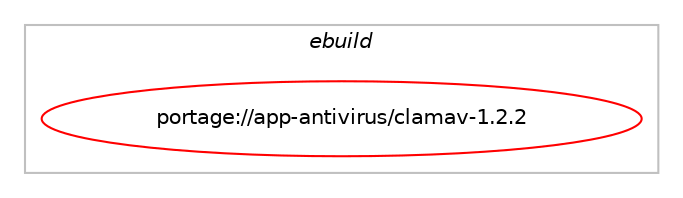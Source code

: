 digraph prolog {

# *************
# Graph options
# *************

newrank=true;
concentrate=true;
compound=true;
graph [rankdir=LR,fontname=Helvetica,fontsize=10,ranksep=1.5];#, ranksep=2.5, nodesep=0.2];
edge  [arrowhead=vee];
node  [fontname=Helvetica,fontsize=10];

# **********
# The ebuild
# **********

subgraph cluster_leftcol {
color=gray;
label=<<i>ebuild</i>>;
id [label="portage://app-antivirus/clamav-1.2.2", color=red, width=4, href="../app-antivirus/clamav-1.2.2.svg"];
}

# ****************
# The dependencies
# ****************

subgraph cluster_midcol {
color=gray;
label=<<i>dependencies</i>>;
subgraph cluster_compile {
fillcolor="#eeeeee";
style=filled;
label=<<i>compile</i>>;
# *** BEGIN UNKNOWN DEPENDENCY TYPE (TODO) ***
# id -> equal(use_conditional_group(negative,libclamav-only,portage://app-antivirus/clamav-1.2.2,[package_dependency(portage://app-antivirus/clamav-1.2.2,install,no,net-misc,curl,none,[,,],[],[])]))
# *** END UNKNOWN DEPENDENCY TYPE (TODO) ***

# *** BEGIN UNKNOWN DEPENDENCY TYPE (TODO) ***
# id -> equal(use_conditional_group(positive,clamapp,portage://app-antivirus/clamav-1.2.2,[package_dependency(portage://app-antivirus/clamav-1.2.2,install,no,sys-libs,ncurses,none,[,,],any_same_slot,[]),package_dependency(portage://app-antivirus/clamav-1.2.2,install,no,net-misc,curl,none,[,,],[],[])]))
# *** END UNKNOWN DEPENDENCY TYPE (TODO) ***

# *** BEGIN UNKNOWN DEPENDENCY TYPE (TODO) ***
# id -> equal(use_conditional_group(positive,elibc_musl,portage://app-antivirus/clamav-1.2.2,[package_dependency(portage://app-antivirus/clamav-1.2.2,install,no,sys-libs,fts-standalone,none,[,,],[],[])]))
# *** END UNKNOWN DEPENDENCY TYPE (TODO) ***

# *** BEGIN UNKNOWN DEPENDENCY TYPE (TODO) ***
# id -> equal(use_conditional_group(positive,jit,portage://app-antivirus/clamav-1.2.2,[package_dependency(portage://app-antivirus/clamav-1.2.2,install,no,sys-devel,llvm,smaller,[14,,,14],any_same_slot,[])]))
# *** END UNKNOWN DEPENDENCY TYPE (TODO) ***

# *** BEGIN UNKNOWN DEPENDENCY TYPE (TODO) ***
# id -> equal(use_conditional_group(positive,milter,portage://app-antivirus/clamav-1.2.2,[package_dependency(portage://app-antivirus/clamav-1.2.2,install,no,mail-filter,libmilter,none,[,,],any_same_slot,[])]))
# *** END UNKNOWN DEPENDENCY TYPE (TODO) ***

# *** BEGIN UNKNOWN DEPENDENCY TYPE (TODO) ***
# id -> equal(use_conditional_group(positive,rar,portage://app-antivirus/clamav-1.2.2,[package_dependency(portage://app-antivirus/clamav-1.2.2,install,no,app-arch,unrar,none,[,,],[],[])]))
# *** END UNKNOWN DEPENDENCY TYPE (TODO) ***

# *** BEGIN UNKNOWN DEPENDENCY TYPE (TODO) ***
# id -> equal(use_conditional_group(positive,system-mspack,portage://app-antivirus/clamav-1.2.2,[package_dependency(portage://app-antivirus/clamav-1.2.2,install,no,dev-libs,libmspack,none,[,,],[],[])]))
# *** END UNKNOWN DEPENDENCY TYPE (TODO) ***

# *** BEGIN UNKNOWN DEPENDENCY TYPE (TODO) ***
# id -> equal(use_conditional_group(positive,test,portage://app-antivirus/clamav-1.2.2,[package_dependency(portage://app-antivirus/clamav-1.2.2,install,no,dev-libs,check,none,[,,],[],[])]))
# *** END UNKNOWN DEPENDENCY TYPE (TODO) ***

# *** BEGIN UNKNOWN DEPENDENCY TYPE (TODO) ***
# id -> equal(use_conditional_group(positive,test,portage://app-antivirus/clamav-1.2.2,[package_dependency(portage://app-antivirus/clamav-1.2.2,install,no,dev-python,pytest,none,[,,],[],[])]))
# *** END UNKNOWN DEPENDENCY TYPE (TODO) ***

# *** BEGIN UNKNOWN DEPENDENCY TYPE (TODO) ***
# id -> equal(package_dependency(portage://app-antivirus/clamav-1.2.2,install,no,acct-group,clamav,none,[,,],[],[]))
# *** END UNKNOWN DEPENDENCY TYPE (TODO) ***

# *** BEGIN UNKNOWN DEPENDENCY TYPE (TODO) ***
# id -> equal(package_dependency(portage://app-antivirus/clamav-1.2.2,install,no,acct-user,clamav,none,[,,],[],[]))
# *** END UNKNOWN DEPENDENCY TYPE (TODO) ***

# *** BEGIN UNKNOWN DEPENDENCY TYPE (TODO) ***
# id -> equal(package_dependency(portage://app-antivirus/clamav-1.2.2,install,no,app-arch,bzip2,none,[,,],[],[]))
# *** END UNKNOWN DEPENDENCY TYPE (TODO) ***

# *** BEGIN UNKNOWN DEPENDENCY TYPE (TODO) ***
# id -> equal(package_dependency(portage://app-antivirus/clamav-1.2.2,install,no,dev-libs,json-c,none,[,,],any_same_slot,[]))
# *** END UNKNOWN DEPENDENCY TYPE (TODO) ***

# *** BEGIN UNKNOWN DEPENDENCY TYPE (TODO) ***
# id -> equal(package_dependency(portage://app-antivirus/clamav-1.2.2,install,no,dev-libs,libltdl,none,[,,],[],[]))
# *** END UNKNOWN DEPENDENCY TYPE (TODO) ***

# *** BEGIN UNKNOWN DEPENDENCY TYPE (TODO) ***
# id -> equal(package_dependency(portage://app-antivirus/clamav-1.2.2,install,no,dev-libs,libpcre2,none,[,,],any_same_slot,[]))
# *** END UNKNOWN DEPENDENCY TYPE (TODO) ***

# *** BEGIN UNKNOWN DEPENDENCY TYPE (TODO) ***
# id -> equal(package_dependency(portage://app-antivirus/clamav-1.2.2,install,no,dev-libs,libxml2,none,[,,],[],[]))
# *** END UNKNOWN DEPENDENCY TYPE (TODO) ***

# *** BEGIN UNKNOWN DEPENDENCY TYPE (TODO) ***
# id -> equal(package_dependency(portage://app-antivirus/clamav-1.2.2,install,no,dev-libs,openssl,none,[,,],any_same_slot,[]))
# *** END UNKNOWN DEPENDENCY TYPE (TODO) ***

# *** BEGIN UNKNOWN DEPENDENCY TYPE (TODO) ***
# id -> equal(package_dependency(portage://app-antivirus/clamav-1.2.2,install,no,sys-libs,zlib,greaterequal,[1.2.2,,,1.2.2],any_same_slot,[]))
# *** END UNKNOWN DEPENDENCY TYPE (TODO) ***

# *** BEGIN UNKNOWN DEPENDENCY TYPE (TODO) ***
# id -> equal(package_dependency(portage://app-antivirus/clamav-1.2.2,install,no,virtual,libiconv,none,[,,],[],[]))
# *** END UNKNOWN DEPENDENCY TYPE (TODO) ***

# *** BEGIN UNKNOWN DEPENDENCY TYPE (TODO) ***
# id -> equal(package_dependency(portage://app-antivirus/clamav-1.2.2,install,strong,sys-devel,llvm,none,[,,],[slot(0)],[]))
# *** END UNKNOWN DEPENDENCY TYPE (TODO) ***

}
subgraph cluster_compileandrun {
fillcolor="#eeeeee";
style=filled;
label=<<i>compile and run</i>>;
}
subgraph cluster_run {
fillcolor="#eeeeee";
style=filled;
label=<<i>run</i>>;
# *** BEGIN UNKNOWN DEPENDENCY TYPE (TODO) ***
# id -> equal(use_conditional_group(negative,libclamav-only,portage://app-antivirus/clamav-1.2.2,[package_dependency(portage://app-antivirus/clamav-1.2.2,run,no,net-misc,curl,none,[,,],[],[])]))
# *** END UNKNOWN DEPENDENCY TYPE (TODO) ***

# *** BEGIN UNKNOWN DEPENDENCY TYPE (TODO) ***
# id -> equal(use_conditional_group(positive,clamapp,portage://app-antivirus/clamav-1.2.2,[package_dependency(portage://app-antivirus/clamav-1.2.2,run,no,sys-libs,ncurses,none,[,,],any_same_slot,[]),package_dependency(portage://app-antivirus/clamav-1.2.2,run,no,net-misc,curl,none,[,,],[],[])]))
# *** END UNKNOWN DEPENDENCY TYPE (TODO) ***

# *** BEGIN UNKNOWN DEPENDENCY TYPE (TODO) ***
# id -> equal(use_conditional_group(positive,elibc_musl,portage://app-antivirus/clamav-1.2.2,[package_dependency(portage://app-antivirus/clamav-1.2.2,run,no,sys-libs,fts-standalone,none,[,,],[],[])]))
# *** END UNKNOWN DEPENDENCY TYPE (TODO) ***

# *** BEGIN UNKNOWN DEPENDENCY TYPE (TODO) ***
# id -> equal(use_conditional_group(positive,jit,portage://app-antivirus/clamav-1.2.2,[package_dependency(portage://app-antivirus/clamav-1.2.2,run,no,sys-devel,llvm,smaller,[14,,,14],any_same_slot,[])]))
# *** END UNKNOWN DEPENDENCY TYPE (TODO) ***

# *** BEGIN UNKNOWN DEPENDENCY TYPE (TODO) ***
# id -> equal(use_conditional_group(positive,milter,portage://app-antivirus/clamav-1.2.2,[package_dependency(portage://app-antivirus/clamav-1.2.2,run,no,mail-filter,libmilter,none,[,,],any_same_slot,[])]))
# *** END UNKNOWN DEPENDENCY TYPE (TODO) ***

# *** BEGIN UNKNOWN DEPENDENCY TYPE (TODO) ***
# id -> equal(use_conditional_group(positive,rar,portage://app-antivirus/clamav-1.2.2,[package_dependency(portage://app-antivirus/clamav-1.2.2,run,no,app-arch,unrar,none,[,,],[],[])]))
# *** END UNKNOWN DEPENDENCY TYPE (TODO) ***

# *** BEGIN UNKNOWN DEPENDENCY TYPE (TODO) ***
# id -> equal(use_conditional_group(positive,selinux,portage://app-antivirus/clamav-1.2.2,[package_dependency(portage://app-antivirus/clamav-1.2.2,run,no,sec-policy,selinux-clamav,none,[,,],[],[])]))
# *** END UNKNOWN DEPENDENCY TYPE (TODO) ***

# *** BEGIN UNKNOWN DEPENDENCY TYPE (TODO) ***
# id -> equal(use_conditional_group(positive,system-mspack,portage://app-antivirus/clamav-1.2.2,[package_dependency(portage://app-antivirus/clamav-1.2.2,run,no,dev-libs,libmspack,none,[,,],[],[])]))
# *** END UNKNOWN DEPENDENCY TYPE (TODO) ***

# *** BEGIN UNKNOWN DEPENDENCY TYPE (TODO) ***
# id -> equal(use_conditional_group(positive,test,portage://app-antivirus/clamav-1.2.2,[package_dependency(portage://app-antivirus/clamav-1.2.2,run,no,dev-python,pytest,none,[,,],[],[])]))
# *** END UNKNOWN DEPENDENCY TYPE (TODO) ***

# *** BEGIN UNKNOWN DEPENDENCY TYPE (TODO) ***
# id -> equal(package_dependency(portage://app-antivirus/clamav-1.2.2,run,no,acct-group,clamav,none,[,,],[],[]))
# *** END UNKNOWN DEPENDENCY TYPE (TODO) ***

# *** BEGIN UNKNOWN DEPENDENCY TYPE (TODO) ***
# id -> equal(package_dependency(portage://app-antivirus/clamav-1.2.2,run,no,acct-user,clamav,none,[,,],[],[]))
# *** END UNKNOWN DEPENDENCY TYPE (TODO) ***

# *** BEGIN UNKNOWN DEPENDENCY TYPE (TODO) ***
# id -> equal(package_dependency(portage://app-antivirus/clamav-1.2.2,run,no,app-arch,bzip2,none,[,,],[],[]))
# *** END UNKNOWN DEPENDENCY TYPE (TODO) ***

# *** BEGIN UNKNOWN DEPENDENCY TYPE (TODO) ***
# id -> equal(package_dependency(portage://app-antivirus/clamav-1.2.2,run,no,dev-libs,json-c,none,[,,],any_same_slot,[]))
# *** END UNKNOWN DEPENDENCY TYPE (TODO) ***

# *** BEGIN UNKNOWN DEPENDENCY TYPE (TODO) ***
# id -> equal(package_dependency(portage://app-antivirus/clamav-1.2.2,run,no,dev-libs,libltdl,none,[,,],[],[]))
# *** END UNKNOWN DEPENDENCY TYPE (TODO) ***

# *** BEGIN UNKNOWN DEPENDENCY TYPE (TODO) ***
# id -> equal(package_dependency(portage://app-antivirus/clamav-1.2.2,run,no,dev-libs,libpcre2,none,[,,],any_same_slot,[]))
# *** END UNKNOWN DEPENDENCY TYPE (TODO) ***

# *** BEGIN UNKNOWN DEPENDENCY TYPE (TODO) ***
# id -> equal(package_dependency(portage://app-antivirus/clamav-1.2.2,run,no,dev-libs,libxml2,none,[,,],[],[]))
# *** END UNKNOWN DEPENDENCY TYPE (TODO) ***

# *** BEGIN UNKNOWN DEPENDENCY TYPE (TODO) ***
# id -> equal(package_dependency(portage://app-antivirus/clamav-1.2.2,run,no,dev-libs,openssl,none,[,,],any_same_slot,[]))
# *** END UNKNOWN DEPENDENCY TYPE (TODO) ***

# *** BEGIN UNKNOWN DEPENDENCY TYPE (TODO) ***
# id -> equal(package_dependency(portage://app-antivirus/clamav-1.2.2,run,no,sys-libs,zlib,greaterequal,[1.2.2,,,1.2.2],any_same_slot,[]))
# *** END UNKNOWN DEPENDENCY TYPE (TODO) ***

# *** BEGIN UNKNOWN DEPENDENCY TYPE (TODO) ***
# id -> equal(package_dependency(portage://app-antivirus/clamav-1.2.2,run,no,virtual,libiconv,none,[,,],[],[]))
# *** END UNKNOWN DEPENDENCY TYPE (TODO) ***

# *** BEGIN UNKNOWN DEPENDENCY TYPE (TODO) ***
# id -> equal(package_dependency(portage://app-antivirus/clamav-1.2.2,run,no,virtual,tmpfiles,none,[,,],[],[]))
# *** END UNKNOWN DEPENDENCY TYPE (TODO) ***

}
}

# **************
# The candidates
# **************

subgraph cluster_choices {
rank=same;
color=gray;
label=<<i>candidates</i>>;

}

}
